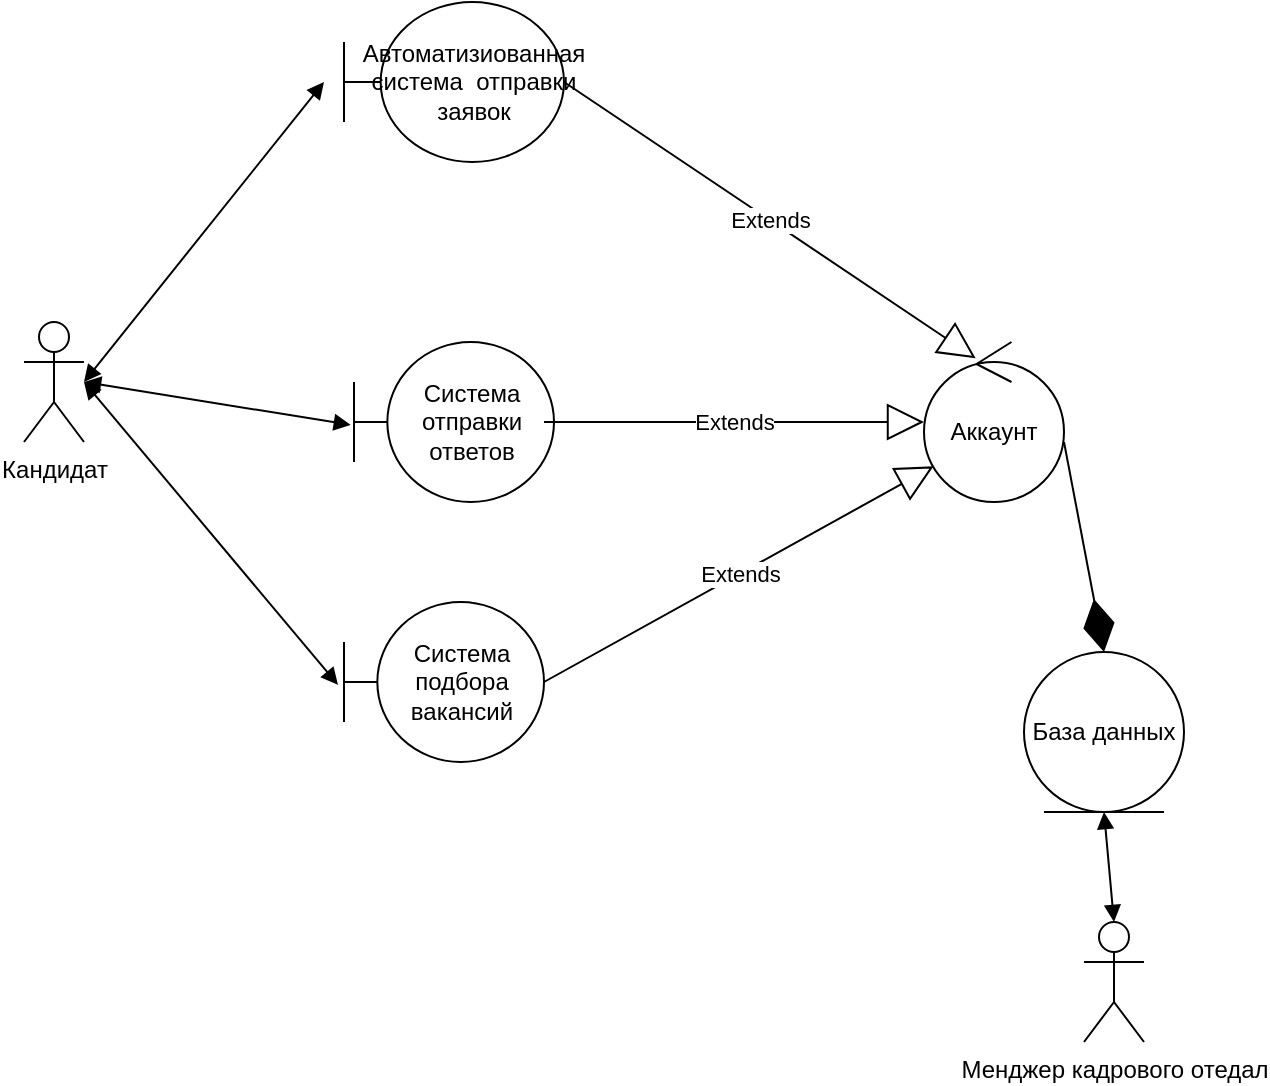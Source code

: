 <mxfile version="20.8.20" type="github">
  <diagram name="Страница 1" id="3Vng-rMggC7NnyUmlmvF">
    <mxGraphModel dx="853" dy="440" grid="1" gridSize="10" guides="1" tooltips="1" connect="1" arrows="1" fold="1" page="1" pageScale="1" pageWidth="827" pageHeight="1169" math="0" shadow="0">
      <root>
        <mxCell id="0" />
        <mxCell id="1" parent="0" />
        <mxCell id="OgM1AhuyftIS4sDw0Dng-1" value="Кандидат" style="shape=umlActor;verticalLabelPosition=bottom;verticalAlign=top;html=1;outlineConnect=0;" vertex="1" parent="1">
          <mxGeometry x="180" y="340" width="30" height="60" as="geometry" />
        </mxCell>
        <mxCell id="OgM1AhuyftIS4sDw0Dng-9" value="Аккаунт" style="ellipse;shape=umlControl;whiteSpace=wrap;html=1;shadow=0;" vertex="1" parent="1">
          <mxGeometry x="630" y="350" width="70" height="80" as="geometry" />
        </mxCell>
        <mxCell id="OgM1AhuyftIS4sDw0Dng-10" value="Автоматизиованная система&amp;nbsp; отправки заявок" style="shape=umlBoundary;whiteSpace=wrap;html=1;shadow=0;" vertex="1" parent="1">
          <mxGeometry x="340" y="180" width="110" height="80" as="geometry" />
        </mxCell>
        <mxCell id="OgM1AhuyftIS4sDw0Dng-12" value="Система отправки ответов" style="shape=umlBoundary;whiteSpace=wrap;html=1;shadow=0;" vertex="1" parent="1">
          <mxGeometry x="345" y="350" width="100" height="80" as="geometry" />
        </mxCell>
        <mxCell id="OgM1AhuyftIS4sDw0Dng-13" value="Система подбора вакансий" style="shape=umlBoundary;whiteSpace=wrap;html=1;shadow=0;" vertex="1" parent="1">
          <mxGeometry x="340" y="480" width="100" height="80" as="geometry" />
        </mxCell>
        <mxCell id="OgM1AhuyftIS4sDw0Dng-26" value="Extends" style="endArrow=block;endSize=16;endFill=0;html=1;rounded=0;entryX=0.369;entryY=0.101;entryDx=0;entryDy=0;entryPerimeter=0;" edge="1" parent="1" target="OgM1AhuyftIS4sDw0Dng-9">
          <mxGeometry width="160" relative="1" as="geometry">
            <mxPoint x="450" y="220" as="sourcePoint" />
            <mxPoint x="610" y="220" as="targetPoint" />
          </mxGeometry>
        </mxCell>
        <mxCell id="OgM1AhuyftIS4sDw0Dng-28" value="Extends" style="endArrow=block;endSize=16;endFill=0;html=1;rounded=0;" edge="1" parent="1" target="OgM1AhuyftIS4sDw0Dng-9">
          <mxGeometry width="160" relative="1" as="geometry">
            <mxPoint x="440" y="390" as="sourcePoint" />
            <mxPoint x="600" y="390" as="targetPoint" />
          </mxGeometry>
        </mxCell>
        <mxCell id="OgM1AhuyftIS4sDw0Dng-29" value="Extends" style="endArrow=block;endSize=16;endFill=0;html=1;rounded=0;entryX=0.068;entryY=0.777;entryDx=0;entryDy=0;entryPerimeter=0;" edge="1" parent="1" target="OgM1AhuyftIS4sDw0Dng-9">
          <mxGeometry width="160" relative="1" as="geometry">
            <mxPoint x="440" y="520" as="sourcePoint" />
            <mxPoint x="600" y="520" as="targetPoint" />
          </mxGeometry>
        </mxCell>
        <mxCell id="OgM1AhuyftIS4sDw0Dng-30" value="База данных" style="ellipse;shape=umlEntity;whiteSpace=wrap;html=1;shadow=0;" vertex="1" parent="1">
          <mxGeometry x="680" y="505" width="80" height="80" as="geometry" />
        </mxCell>
        <mxCell id="OgM1AhuyftIS4sDw0Dng-31" value="" style="endArrow=diamondThin;endFill=1;endSize=24;html=1;rounded=0;entryX=0.5;entryY=0;entryDx=0;entryDy=0;" edge="1" parent="1" target="OgM1AhuyftIS4sDw0Dng-30">
          <mxGeometry width="160" relative="1" as="geometry">
            <mxPoint x="700" y="400" as="sourcePoint" />
            <mxPoint x="860" y="400" as="targetPoint" />
          </mxGeometry>
        </mxCell>
        <mxCell id="OgM1AhuyftIS4sDw0Dng-33" value="" style="endArrow=block;startArrow=block;endFill=1;startFill=1;html=1;rounded=0;" edge="1" parent="1">
          <mxGeometry width="160" relative="1" as="geometry">
            <mxPoint x="210" y="370" as="sourcePoint" />
            <mxPoint x="330" y="220" as="targetPoint" />
          </mxGeometry>
        </mxCell>
        <mxCell id="OgM1AhuyftIS4sDw0Dng-34" value="" style="endArrow=block;startArrow=block;endFill=1;startFill=1;html=1;rounded=0;entryX=-0.016;entryY=0.518;entryDx=0;entryDy=0;entryPerimeter=0;" edge="1" parent="1" target="OgM1AhuyftIS4sDw0Dng-12">
          <mxGeometry width="160" relative="1" as="geometry">
            <mxPoint x="210" y="370" as="sourcePoint" />
            <mxPoint x="340" y="230" as="targetPoint" />
          </mxGeometry>
        </mxCell>
        <mxCell id="OgM1AhuyftIS4sDw0Dng-35" value="" style="endArrow=block;startArrow=block;endFill=1;startFill=1;html=1;rounded=0;entryX=-0.03;entryY=0.518;entryDx=0;entryDy=0;entryPerimeter=0;" edge="1" parent="1" target="OgM1AhuyftIS4sDw0Dng-13">
          <mxGeometry width="160" relative="1" as="geometry">
            <mxPoint x="210" y="370" as="sourcePoint" />
            <mxPoint x="353" y="401" as="targetPoint" />
          </mxGeometry>
        </mxCell>
        <mxCell id="OgM1AhuyftIS4sDw0Dng-38" value="Менджер кадрового отедал" style="shape=umlActor;verticalLabelPosition=bottom;verticalAlign=top;html=1;shadow=0;" vertex="1" parent="1">
          <mxGeometry x="710" y="640" width="30" height="60" as="geometry" />
        </mxCell>
        <mxCell id="OgM1AhuyftIS4sDw0Dng-39" value="" style="endArrow=block;startArrow=block;endFill=1;startFill=1;html=1;rounded=0;exitX=0.5;exitY=1;exitDx=0;exitDy=0;entryX=0.5;entryY=0;entryDx=0;entryDy=0;entryPerimeter=0;" edge="1" parent="1" source="OgM1AhuyftIS4sDw0Dng-30" target="OgM1AhuyftIS4sDw0Dng-38">
          <mxGeometry width="160" relative="1" as="geometry">
            <mxPoint x="600" y="600" as="sourcePoint" />
            <mxPoint x="720" y="630" as="targetPoint" />
          </mxGeometry>
        </mxCell>
      </root>
    </mxGraphModel>
  </diagram>
</mxfile>
